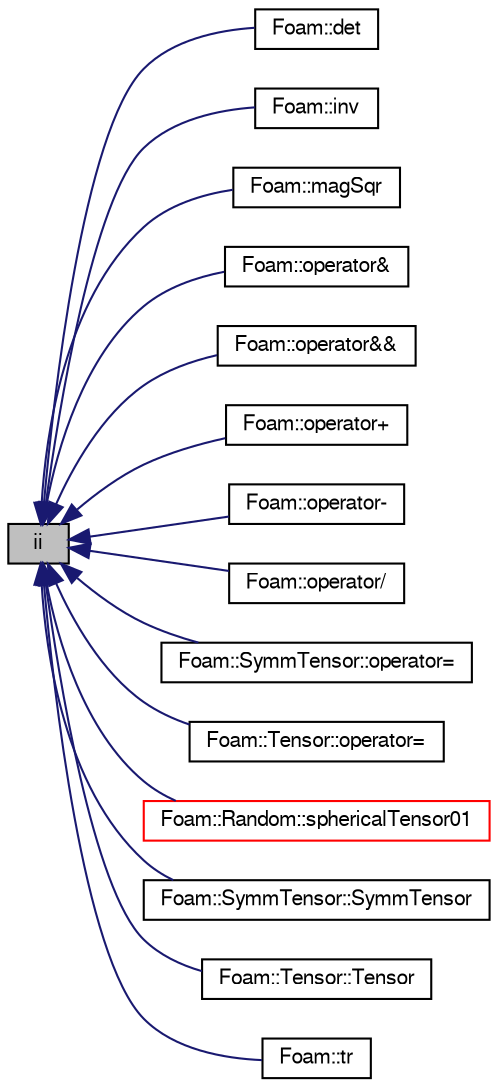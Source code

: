 digraph "ii"
{
  bgcolor="transparent";
  edge [fontname="FreeSans",fontsize="10",labelfontname="FreeSans",labelfontsize="10"];
  node [fontname="FreeSans",fontsize="10",shape=record];
  rankdir="LR";
  Node1 [label="ii",height=0.2,width=0.4,color="black", fillcolor="grey75", style="filled" fontcolor="black"];
  Node1 -> Node2 [dir="back",color="midnightblue",fontsize="10",style="solid",fontname="FreeSans"];
  Node2 [label="Foam::det",height=0.2,width=0.4,color="black",URL="$a10237.html#a82d92d38a6d4a0aedccbdff9dd467697",tooltip="Return the determinant of a spherical tensor. "];
  Node1 -> Node3 [dir="back",color="midnightblue",fontsize="10",style="solid",fontname="FreeSans"];
  Node3 [label="Foam::inv",height=0.2,width=0.4,color="black",URL="$a10237.html#a232b6cea7bc8583c82db60e06a4af410",tooltip="Return the inverse of a spherical tensor. "];
  Node1 -> Node4 [dir="back",color="midnightblue",fontsize="10",style="solid",fontname="FreeSans"];
  Node4 [label="Foam::magSqr",height=0.2,width=0.4,color="black",URL="$a10237.html#a3de442d22a57cda26736559bc633a15b"];
  Node1 -> Node5 [dir="back",color="midnightblue",fontsize="10",style="solid",fontname="FreeSans"];
  Node5 [label="Foam::operator&",height=0.2,width=0.4,color="black",URL="$a10237.html#abee29e2a058eaeaceba35e0aec1cc7fe",tooltip="Inner-product between two spherical tensors. "];
  Node1 -> Node6 [dir="back",color="midnightblue",fontsize="10",style="solid",fontname="FreeSans"];
  Node6 [label="Foam::operator&&",height=0.2,width=0.4,color="black",URL="$a10237.html#a5d1738ad2e603018f47bd8a064c866d0",tooltip="Double-dot-product between a spherical tensor and a spherical tensor. "];
  Node1 -> Node7 [dir="back",color="midnightblue",fontsize="10",style="solid",fontname="FreeSans"];
  Node7 [label="Foam::operator+",height=0.2,width=0.4,color="black",URL="$a10237.html#a6cb3dc56c718ed391b74d817f8d49367"];
  Node1 -> Node8 [dir="back",color="midnightblue",fontsize="10",style="solid",fontname="FreeSans"];
  Node8 [label="Foam::operator-",height=0.2,width=0.4,color="black",URL="$a10237.html#a98d691ddfb52c15ee9e02a863709f7b2"];
  Node1 -> Node9 [dir="back",color="midnightblue",fontsize="10",style="solid",fontname="FreeSans"];
  Node9 [label="Foam::operator/",height=0.2,width=0.4,color="black",URL="$a10237.html#ace22effb5703682b4985d93fe55b1033",tooltip="Division of a scalar by a sphericalTensor. "];
  Node1 -> Node10 [dir="back",color="midnightblue",fontsize="10",style="solid",fontname="FreeSans"];
  Node10 [label="Foam::SymmTensor::operator=",height=0.2,width=0.4,color="black",URL="$a02468.html#ae50a7e8ee7159d24e71457ed980b0269",tooltip="Construct given SphericalTensor. "];
  Node1 -> Node11 [dir="back",color="midnightblue",fontsize="10",style="solid",fontname="FreeSans"];
  Node11 [label="Foam::Tensor::operator=",height=0.2,width=0.4,color="black",URL="$a02492.html#ae50a7e8ee7159d24e71457ed980b0269",tooltip="Assign to a SphericalTensor. "];
  Node1 -> Node12 [dir="back",color="midnightblue",fontsize="10",style="solid",fontname="FreeSans"];
  Node12 [label="Foam::Random::sphericalTensor01",height=0.2,width=0.4,color="red",URL="$a02004.html#a17b7d33ef33e98e774e96fe40c56c693",tooltip="sphericalTensor with every component scalar01 "];
  Node1 -> Node13 [dir="back",color="midnightblue",fontsize="10",style="solid",fontname="FreeSans"];
  Node13 [label="Foam::SymmTensor::SymmTensor",height=0.2,width=0.4,color="black",URL="$a02468.html#a983894750b694f9aae34aa8bef22cdcc",tooltip="Construct given SphericalTensor. "];
  Node1 -> Node14 [dir="back",color="midnightblue",fontsize="10",style="solid",fontname="FreeSans"];
  Node14 [label="Foam::Tensor::Tensor",height=0.2,width=0.4,color="black",URL="$a02492.html#aeb469e1f9e0fb4b3af65c3785e545934",tooltip="Construct given SphericalTensor. "];
  Node1 -> Node15 [dir="back",color="midnightblue",fontsize="10",style="solid",fontname="FreeSans"];
  Node15 [label="Foam::tr",height=0.2,width=0.4,color="black",URL="$a10237.html#afdc046709a6ec188a08c6349b1401413",tooltip="Return the trace of a spherical tensor. "];
}
